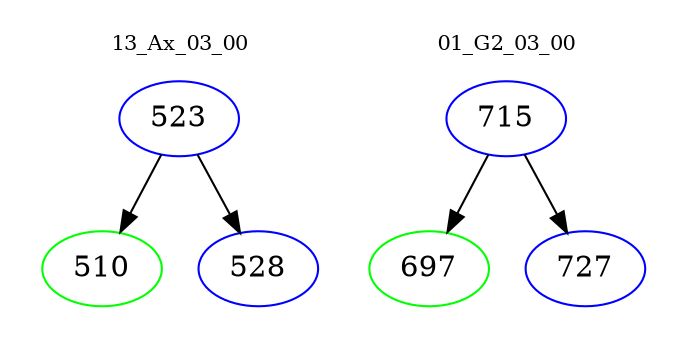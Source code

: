 digraph{
subgraph cluster_0 {
color = white
label = "13_Ax_03_00";
fontsize=10;
T0_523 [label="523", color="blue"]
T0_523 -> T0_510 [color="black"]
T0_510 [label="510", color="green"]
T0_523 -> T0_528 [color="black"]
T0_528 [label="528", color="blue"]
}
subgraph cluster_1 {
color = white
label = "01_G2_03_00";
fontsize=10;
T1_715 [label="715", color="blue"]
T1_715 -> T1_697 [color="black"]
T1_697 [label="697", color="green"]
T1_715 -> T1_727 [color="black"]
T1_727 [label="727", color="blue"]
}
}
